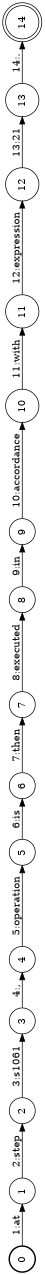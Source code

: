 digraph FST {
rankdir = LR;
size = "8.5,11";
label = "";
center = 1;
orientation = Landscape;
ranksep = "0.4";
nodesep = "0.25";
0 [label = "0", shape = circle, style = bold, fontsize = 14]
	0 -> 1 [label = "1:at", fontsize = 14];
1 [label = "1", shape = circle, style = solid, fontsize = 14]
	1 -> 2 [label = "2:step", fontsize = 14];
2 [label = "2", shape = circle, style = solid, fontsize = 14]
	2 -> 3 [label = "3:s1061", fontsize = 14];
3 [label = "3", shape = circle, style = solid, fontsize = 14]
	3 -> 4 [label = "4:,", fontsize = 14];
4 [label = "4", shape = circle, style = solid, fontsize = 14]
	4 -> 5 [label = "5:operation", fontsize = 14];
5 [label = "5", shape = circle, style = solid, fontsize = 14]
	5 -> 6 [label = "6:is", fontsize = 14];
6 [label = "6", shape = circle, style = solid, fontsize = 14]
	6 -> 7 [label = "7:then", fontsize = 14];
7 [label = "7", shape = circle, style = solid, fontsize = 14]
	7 -> 8 [label = "8:executed", fontsize = 14];
8 [label = "8", shape = circle, style = solid, fontsize = 14]
	8 -> 9 [label = "9:in", fontsize = 14];
9 [label = "9", shape = circle, style = solid, fontsize = 14]
	9 -> 10 [label = "10:accordance", fontsize = 14];
10 [label = "10", shape = circle, style = solid, fontsize = 14]
	10 -> 11 [label = "11:with", fontsize = 14];
11 [label = "11", shape = circle, style = solid, fontsize = 14]
	11 -> 12 [label = "12:expression", fontsize = 14];
12 [label = "12", shape = circle, style = solid, fontsize = 14]
	12 -> 13 [label = "13:21", fontsize = 14];
13 [label = "13", shape = circle, style = solid, fontsize = 14]
	13 -> 14 [label = "14:.", fontsize = 14];
14 [label = "14", shape = doublecircle, style = solid, fontsize = 14]
}
